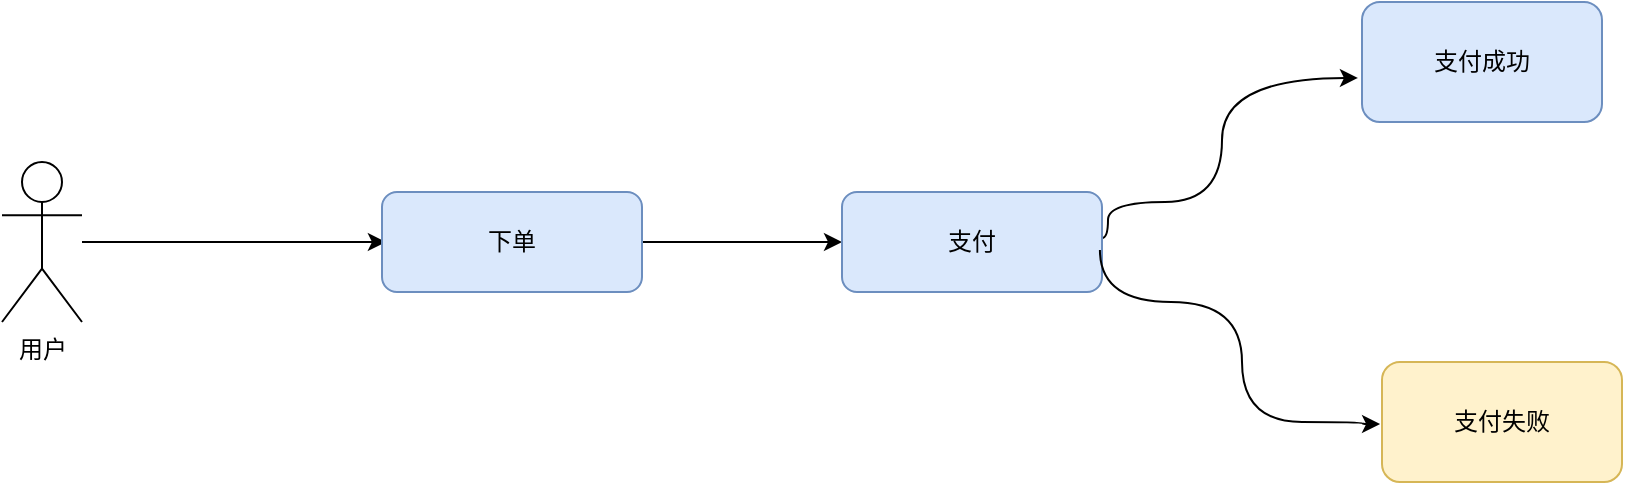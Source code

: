 <mxfile version="15.2.7" type="device"><diagram name="Page-1" id="8378b5f6-a2b2-b727-a746-972ab9d02e00"><mxGraphModel dx="1086" dy="806" grid="1" gridSize="10" guides="1" tooltips="1" connect="0" arrows="1" fold="1" page="1" pageScale="1.5" pageWidth="1169" pageHeight="827" background="none" math="0" shadow="0"><root><mxCell id="0"/><mxCell id="1" parent="0"/><mxCell id="XGLytfC0HMiimT2Ityf9-285" style="edgeStyle=orthogonalEdgeStyle;rounded=0;orthogonalLoop=1;jettySize=auto;html=1;entryX=0.015;entryY=0.5;entryDx=0;entryDy=0;entryPerimeter=0;" edge="1" parent="1" source="XGLytfC0HMiimT2Ityf9-278" target="XGLytfC0HMiimT2Ityf9-283"><mxGeometry relative="1" as="geometry"/></mxCell><mxCell id="XGLytfC0HMiimT2Ityf9-278" value="用户" style="shape=umlActor;verticalLabelPosition=bottom;verticalAlign=top;html=1;outlineConnect=0;" vertex="1" parent="1"><mxGeometry x="280" y="420" width="40" height="80" as="geometry"/></mxCell><mxCell id="XGLytfC0HMiimT2Ityf9-286" value="" style="edgeStyle=orthogonalEdgeStyle;rounded=0;orthogonalLoop=1;jettySize=auto;html=1;" edge="1" parent="1" source="XGLytfC0HMiimT2Ityf9-283" target="XGLytfC0HMiimT2Ityf9-284"><mxGeometry relative="1" as="geometry"/></mxCell><mxCell id="XGLytfC0HMiimT2Ityf9-283" value="下单" style="rounded=1;whiteSpace=wrap;html=1;fillColor=#dae8fc;strokeColor=#6c8ebf;" vertex="1" parent="1"><mxGeometry x="470" y="435" width="130" height="50" as="geometry"/></mxCell><mxCell id="XGLytfC0HMiimT2Ityf9-290" style="edgeStyle=orthogonalEdgeStyle;rounded=0;orthogonalLoop=1;jettySize=auto;html=1;entryX=-0.017;entryY=0.633;entryDx=0;entryDy=0;entryPerimeter=0;curved=1;exitX=1;exitY=0.46;exitDx=0;exitDy=0;exitPerimeter=0;" edge="1" parent="1" source="XGLytfC0HMiimT2Ityf9-284" target="XGLytfC0HMiimT2Ityf9-287"><mxGeometry relative="1" as="geometry"><mxPoint x="833" y="460" as="sourcePoint"/><Array as="points"><mxPoint x="833" y="458"/><mxPoint x="833" y="440"/><mxPoint x="890" y="440"/><mxPoint x="890" y="378"/></Array></mxGeometry></mxCell><mxCell id="XGLytfC0HMiimT2Ityf9-284" value="支付" style="rounded=1;whiteSpace=wrap;html=1;fillColor=#dae8fc;strokeColor=#6c8ebf;" vertex="1" parent="1"><mxGeometry x="700" y="435" width="130" height="50" as="geometry"/></mxCell><mxCell id="XGLytfC0HMiimT2Ityf9-287" value="支付成功" style="rounded=1;whiteSpace=wrap;html=1;fillColor=#dae8fc;strokeColor=#6c8ebf;" vertex="1" parent="1"><mxGeometry x="960" y="340" width="120" height="60" as="geometry"/></mxCell><mxCell id="XGLytfC0HMiimT2Ityf9-288" value="支付失败" style="rounded=1;whiteSpace=wrap;html=1;fillColor=#fff2cc;strokeColor=#d6b656;" vertex="1" parent="1"><mxGeometry x="970" y="520" width="120" height="60" as="geometry"/></mxCell><mxCell id="XGLytfC0HMiimT2Ityf9-292" style="edgeStyle=orthogonalEdgeStyle;rounded=0;orthogonalLoop=1;jettySize=auto;html=1;curved=1;exitX=0.992;exitY=0.58;exitDx=0;exitDy=0;exitPerimeter=0;entryX=-0.008;entryY=0.517;entryDx=0;entryDy=0;entryPerimeter=0;" edge="1" parent="1" source="XGLytfC0HMiimT2Ityf9-284" target="XGLytfC0HMiimT2Ityf9-288"><mxGeometry relative="1" as="geometry"><mxPoint x="840" y="468" as="sourcePoint"/><mxPoint x="960" y="500" as="targetPoint"/><Array as="points"><mxPoint x="829" y="490"/><mxPoint x="900" y="490"/><mxPoint x="900" y="550"/><mxPoint x="960" y="550"/><mxPoint x="960" y="551"/></Array></mxGeometry></mxCell></root></mxGraphModel></diagram></mxfile>